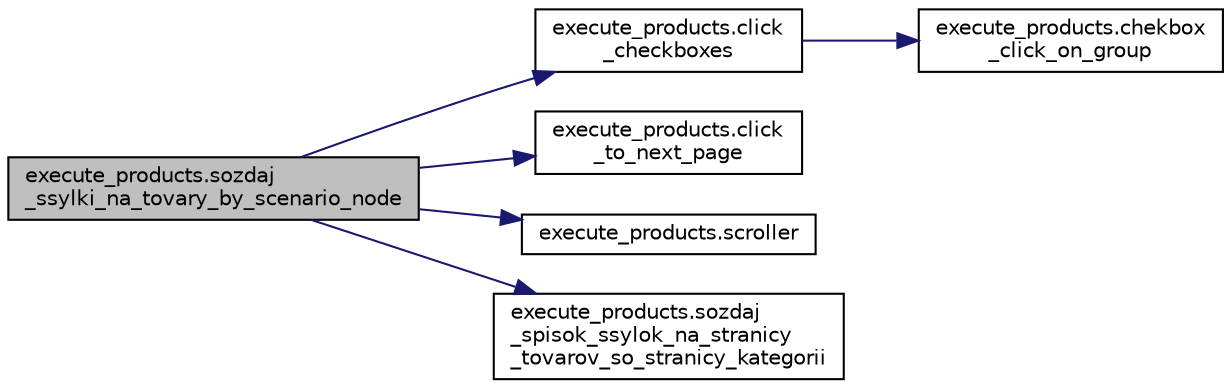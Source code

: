 digraph "execute_products.sozdaj_ssylki_na_tovary_by_scenario_node"
{
 // LATEX_PDF_SIZE
  edge [fontname="Helvetica",fontsize="10",labelfontname="Helvetica",labelfontsize="10"];
  node [fontname="Helvetica",fontsize="10",shape=record];
  rankdir="LR";
  Node1 [label="execute_products.sozdaj\l_ssylki_na_tovary_by_scenario_node",height=0.2,width=0.4,color="black", fillcolor="grey75", style="filled", fontcolor="black",tooltip=" "];
  Node1 -> Node2 [color="midnightblue",fontsize="10",style="solid",fontname="Helvetica"];
  Node2 [label="execute_products.click\l_checkboxes",height=0.2,width=0.4,color="black", fillcolor="white", style="filled",URL="$d9/df5/namespaceexecute__products_a89ee3e695ad27a8beeff0d14903dac1d.html#a89ee3e695ad27a8beeff0d14903dac1d",tooltip=" "];
  Node2 -> Node3 [color="midnightblue",fontsize="10",style="solid",fontname="Helvetica"];
  Node3 [label="execute_products.chekbox\l_click_on_group",height=0.2,width=0.4,color="black", fillcolor="white", style="filled",URL="$d9/df5/namespaceexecute__products_ad8020d8d346bb1d1d682f8e638919d29.html#ad8020d8d346bb1d1d682f8e638919d29",tooltip=" "];
  Node1 -> Node4 [color="midnightblue",fontsize="10",style="solid",fontname="Helvetica"];
  Node4 [label="execute_products.click\l_to_next_page",height=0.2,width=0.4,color="black", fillcolor="white", style="filled",URL="$d9/df5/namespaceexecute__products_af0f4eda0a5f93ebe3155c81c9773f634.html#af0f4eda0a5f93ebe3155c81c9773f634",tooltip=" "];
  Node1 -> Node5 [color="midnightblue",fontsize="10",style="solid",fontname="Helvetica"];
  Node5 [label="execute_products.scroller",height=0.2,width=0.4,color="black", fillcolor="white", style="filled",URL="$d9/df5/namespaceexecute__products_a37488e52f6f04f3acde34850383e0fa7.html#a37488e52f6f04f3acde34850383e0fa7",tooltip=" "];
  Node1 -> Node6 [color="midnightblue",fontsize="10",style="solid",fontname="Helvetica"];
  Node6 [label="execute_products.sozdaj\l_spisok_ssylok_na_stranicy\l_tovarov_so_stranicy_kategorii",height=0.2,width=0.4,color="black", fillcolor="white", style="filled",URL="$d9/df5/namespaceexecute__products_ae6dada0cd5a0261c0fa10af9681a524e.html#ae6dada0cd5a0261c0fa10af9681a524e",tooltip=" "];
}
